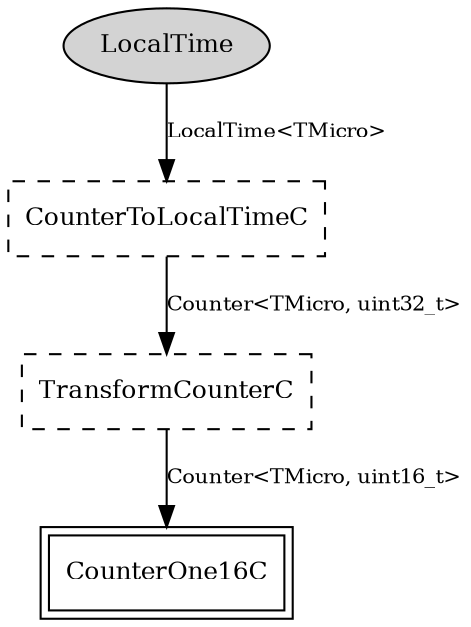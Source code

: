 digraph "tos.platforms.iris.LocalTimeMicroC" {
  n0x2ace82a02400 [shape=ellipse, style=filled, label="LocalTime", fontsize=12];
  "LocalTimeMicroC.CounterToLocalTimeC" [fontsize=12, shape=box, style=dashed, label="CounterToLocalTimeC", URL="../chtml/tos.lib.timer.CounterToLocalTimeC.html"];
  "LocalTimeMicroC.CounterToLocalTimeC" [fontsize=12, shape=box, style=dashed, label="CounterToLocalTimeC", URL="../chtml/tos.lib.timer.CounterToLocalTimeC.html"];
  "LocalTimeMicroC.TransformCounterC" [fontsize=12, shape=box, style=dashed, label="TransformCounterC", URL="../chtml/tos.lib.timer.TransformCounterC.html"];
  "LocalTimeMicroC.TransformCounterC" [fontsize=12, shape=box, style=dashed, label="TransformCounterC", URL="../chtml/tos.lib.timer.TransformCounterC.html"];
  "CounterOne16C" [fontsize=12, shape=box,peripheries=2, URL="../chtml/tos.platforms.mica.CounterOne16C.html"];
  "n0x2ace82a02400" -> "LocalTimeMicroC.CounterToLocalTimeC" [label="LocalTime<TMicro>", URL="../ihtml/tos.lib.timer.LocalTime.html", fontsize=10];
  "LocalTimeMicroC.CounterToLocalTimeC" -> "LocalTimeMicroC.TransformCounterC" [label="Counter<TMicro, uint32_t>", URL="../ihtml/tos.lib.timer.Counter.html", fontsize=10];
  "LocalTimeMicroC.TransformCounterC" -> "CounterOne16C" [label="Counter<TMicro, uint16_t>", URL="../ihtml/tos.lib.timer.Counter.html", fontsize=10];
}
